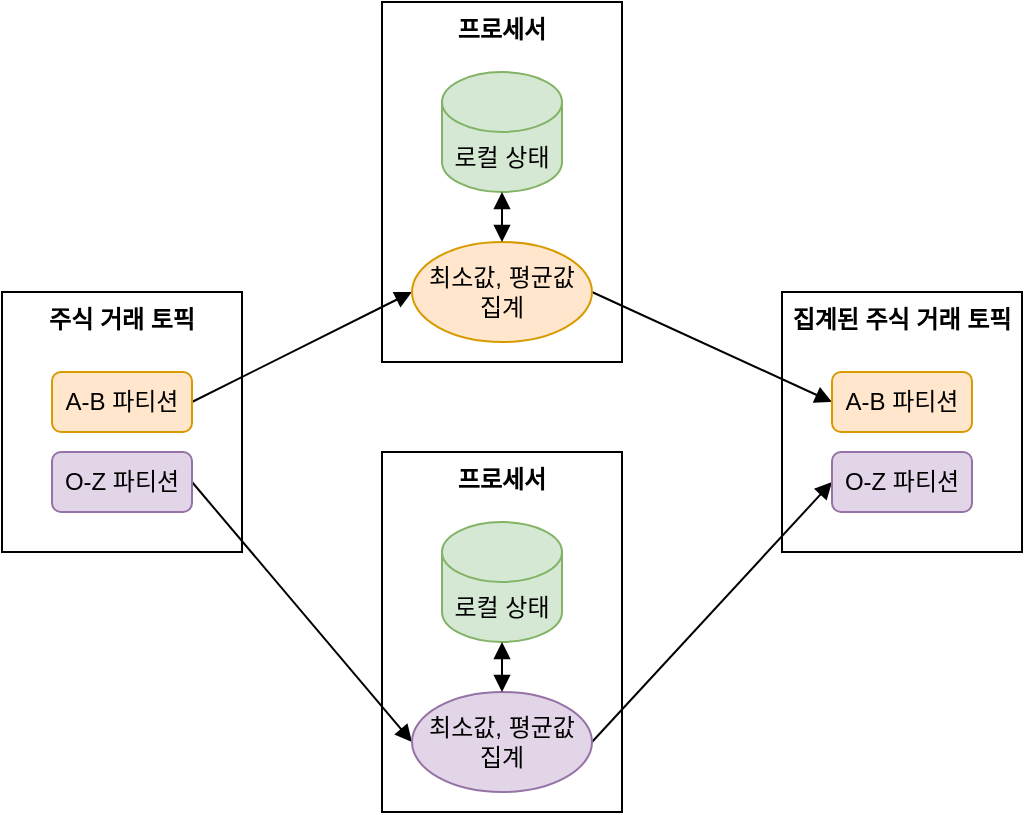 <mxfile version="26.0.9">
  <diagram name="Page-1" id="VQ4A-7SHJHOUL0QWqSoV">
    <mxGraphModel dx="1114" dy="821" grid="1" gridSize="10" guides="1" tooltips="1" connect="1" arrows="1" fold="1" page="1" pageScale="1" pageWidth="827" pageHeight="1169" math="0" shadow="0">
      <root>
        <mxCell id="0" />
        <mxCell id="1" parent="0" />
        <mxCell id="TtbN3Mf3U8rxj5TvriX1-15" value="집계된 주식 거래 토픽" style="rounded=0;whiteSpace=wrap;html=1;verticalAlign=top;fontStyle=1" vertex="1" parent="1">
          <mxGeometry x="480" y="180" width="120" height="130" as="geometry" />
        </mxCell>
        <mxCell id="TtbN3Mf3U8rxj5TvriX1-9" value="프로세서" style="rounded=0;whiteSpace=wrap;html=1;verticalAlign=top;fontStyle=1" vertex="1" parent="1">
          <mxGeometry x="280" y="260" width="120" height="180" as="geometry" />
        </mxCell>
        <mxCell id="TtbN3Mf3U8rxj5TvriX1-4" value="프로세서" style="rounded=0;whiteSpace=wrap;html=1;verticalAlign=top;fontStyle=1" vertex="1" parent="1">
          <mxGeometry x="280" y="35" width="120" height="180" as="geometry" />
        </mxCell>
        <mxCell id="TtbN3Mf3U8rxj5TvriX1-1" value="주식 거래 토픽" style="rounded=0;whiteSpace=wrap;html=1;verticalAlign=top;fontStyle=1" vertex="1" parent="1">
          <mxGeometry x="90" y="180" width="120" height="130" as="geometry" />
        </mxCell>
        <mxCell id="TtbN3Mf3U8rxj5TvriX1-13" style="rounded=0;orthogonalLoop=1;jettySize=auto;html=1;entryX=0;entryY=0.5;entryDx=0;entryDy=0;endArrow=block;endFill=1;exitX=1;exitY=0.5;exitDx=0;exitDy=0;" edge="1" parent="1" source="TtbN3Mf3U8rxj5TvriX1-2" target="TtbN3Mf3U8rxj5TvriX1-7">
          <mxGeometry relative="1" as="geometry" />
        </mxCell>
        <mxCell id="TtbN3Mf3U8rxj5TvriX1-2" value="A-B 파티션" style="rounded=1;whiteSpace=wrap;html=1;fillColor=#ffe6cc;strokeColor=#d79b00;" vertex="1" parent="1">
          <mxGeometry x="115" y="220" width="70" height="30" as="geometry" />
        </mxCell>
        <mxCell id="TtbN3Mf3U8rxj5TvriX1-14" style="rounded=0;orthogonalLoop=1;jettySize=auto;html=1;entryX=0;entryY=0.5;entryDx=0;entryDy=0;endArrow=block;endFill=1;exitX=1;exitY=0.5;exitDx=0;exitDy=0;" edge="1" parent="1" source="TtbN3Mf3U8rxj5TvriX1-3" target="TtbN3Mf3U8rxj5TvriX1-11">
          <mxGeometry relative="1" as="geometry" />
        </mxCell>
        <mxCell id="TtbN3Mf3U8rxj5TvriX1-3" value="O-Z 파티션" style="rounded=1;whiteSpace=wrap;html=1;fillColor=#e1d5e7;strokeColor=#9673a6;" vertex="1" parent="1">
          <mxGeometry x="115" y="260" width="70" height="30" as="geometry" />
        </mxCell>
        <mxCell id="TtbN3Mf3U8rxj5TvriX1-6" value="로컬 상태" style="shape=cylinder3;whiteSpace=wrap;html=1;boundedLbl=1;backgroundOutline=1;size=15;fillColor=#d5e8d4;strokeColor=#82b366;" vertex="1" parent="1">
          <mxGeometry x="310" y="70" width="60" height="60" as="geometry" />
        </mxCell>
        <mxCell id="TtbN3Mf3U8rxj5TvriX1-18" style="rounded=0;orthogonalLoop=1;jettySize=auto;html=1;entryX=0;entryY=0.5;entryDx=0;entryDy=0;endArrow=block;endFill=1;exitX=1;exitY=0.5;exitDx=0;exitDy=0;" edge="1" parent="1" source="TtbN3Mf3U8rxj5TvriX1-7" target="TtbN3Mf3U8rxj5TvriX1-16">
          <mxGeometry relative="1" as="geometry" />
        </mxCell>
        <mxCell id="TtbN3Mf3U8rxj5TvriX1-7" value="최소값, 평균값&lt;div&gt;집계&lt;/div&gt;" style="ellipse;whiteSpace=wrap;html=1;fillColor=#ffe6cc;strokeColor=#d79b00;" vertex="1" parent="1">
          <mxGeometry x="295" y="155" width="90" height="50" as="geometry" />
        </mxCell>
        <mxCell id="TtbN3Mf3U8rxj5TvriX1-8" style="edgeStyle=orthogonalEdgeStyle;rounded=0;orthogonalLoop=1;jettySize=auto;html=1;entryX=0.5;entryY=1;entryDx=0;entryDy=0;entryPerimeter=0;endArrow=block;endFill=1;startArrow=block;startFill=1;" edge="1" parent="1" source="TtbN3Mf3U8rxj5TvriX1-7" target="TtbN3Mf3U8rxj5TvriX1-6">
          <mxGeometry relative="1" as="geometry" />
        </mxCell>
        <mxCell id="TtbN3Mf3U8rxj5TvriX1-10" value="로컬 상태" style="shape=cylinder3;whiteSpace=wrap;html=1;boundedLbl=1;backgroundOutline=1;size=15;fillColor=#d5e8d4;strokeColor=#82b366;" vertex="1" parent="1">
          <mxGeometry x="310" y="295" width="60" height="60" as="geometry" />
        </mxCell>
        <mxCell id="TtbN3Mf3U8rxj5TvriX1-19" style="rounded=0;orthogonalLoop=1;jettySize=auto;html=1;entryX=0;entryY=0.5;entryDx=0;entryDy=0;endArrow=block;endFill=1;exitX=1;exitY=0.5;exitDx=0;exitDy=0;" edge="1" parent="1" source="TtbN3Mf3U8rxj5TvriX1-11" target="TtbN3Mf3U8rxj5TvriX1-17">
          <mxGeometry relative="1" as="geometry" />
        </mxCell>
        <mxCell id="TtbN3Mf3U8rxj5TvriX1-11" value="최소값, 평균값&lt;div&gt;집계&lt;/div&gt;" style="ellipse;whiteSpace=wrap;html=1;fillColor=#e1d5e7;strokeColor=#9673a6;" vertex="1" parent="1">
          <mxGeometry x="295" y="380" width="90" height="50" as="geometry" />
        </mxCell>
        <mxCell id="TtbN3Mf3U8rxj5TvriX1-12" style="edgeStyle=orthogonalEdgeStyle;rounded=0;orthogonalLoop=1;jettySize=auto;html=1;entryX=0.5;entryY=1;entryDx=0;entryDy=0;entryPerimeter=0;endArrow=block;endFill=1;startArrow=block;startFill=1;" edge="1" parent="1" source="TtbN3Mf3U8rxj5TvriX1-11" target="TtbN3Mf3U8rxj5TvriX1-10">
          <mxGeometry relative="1" as="geometry" />
        </mxCell>
        <mxCell id="TtbN3Mf3U8rxj5TvriX1-16" value="A-B 파티션" style="rounded=1;whiteSpace=wrap;html=1;fillColor=#ffe6cc;strokeColor=#d79b00;" vertex="1" parent="1">
          <mxGeometry x="505" y="220" width="70" height="30" as="geometry" />
        </mxCell>
        <mxCell id="TtbN3Mf3U8rxj5TvriX1-17" value="O-Z 파티션" style="rounded=1;whiteSpace=wrap;html=1;fillColor=#e1d5e7;strokeColor=#9673a6;" vertex="1" parent="1">
          <mxGeometry x="505" y="260" width="70" height="30" as="geometry" />
        </mxCell>
      </root>
    </mxGraphModel>
  </diagram>
</mxfile>
